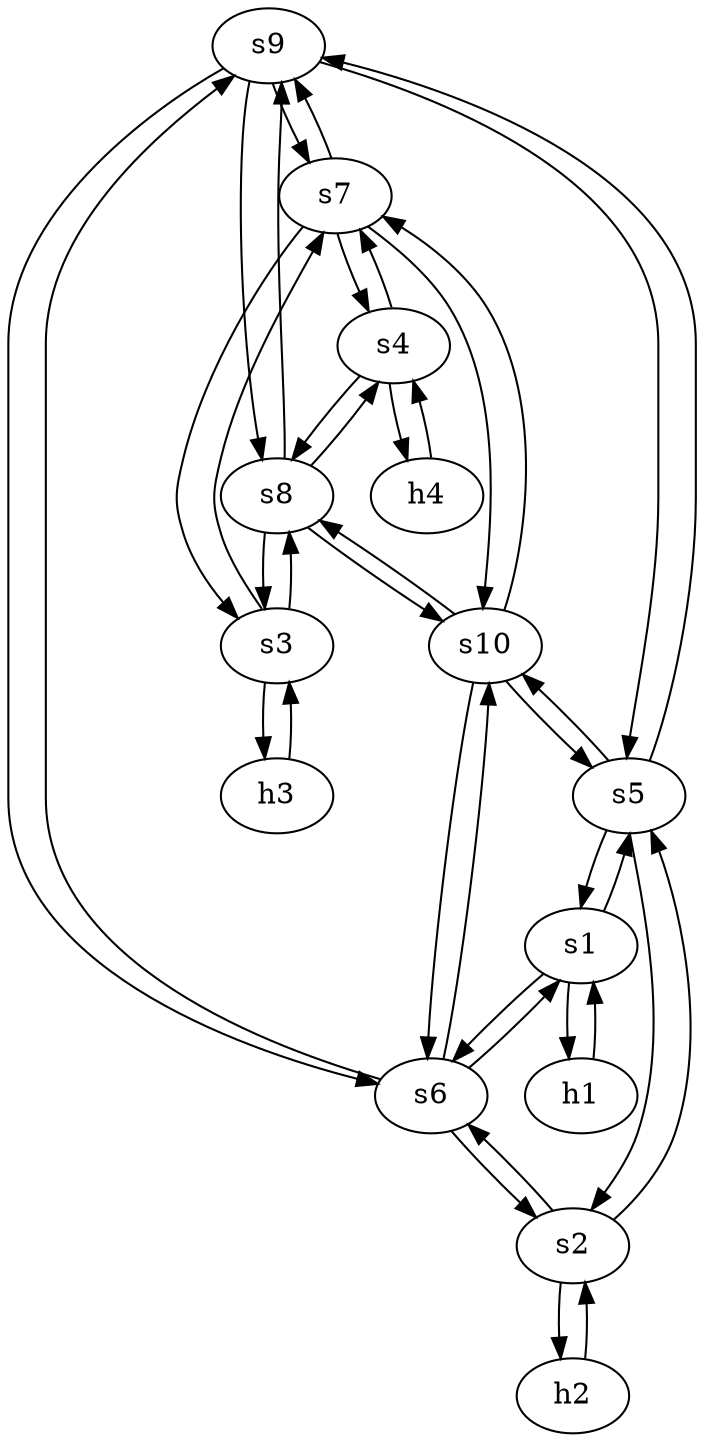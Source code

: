 strict digraph  {
	s9	 [id=9,
		level=core,
		type=switch];
	s7	 [id=7,
		level=aggregation,
		type=switch];
	s9 -> s7	 [capacity="10Gbps",
		cost=1,
		dst_port=0,
		src_port=2];
	s6	 [id=6,
		level=aggregation,
		type=switch];
	s9 -> s6	 [capacity="10Gbps",
		cost=1,
		dst_port=0,
		src_port=1];
	s8	 [id=8,
		level=aggregation,
		type=switch];
	s9 -> s8	 [capacity="10Gbps",
		cost=1,
		dst_port=0,
		src_port=3];
	s5	 [id=5,
		level=aggregation,
		type=switch];
	s9 -> s5	 [capacity="10Gbps",
		cost=1,
		dst_port=0,
		src_port=0];
	s10	 [id=10,
		level=core,
		type=switch];
	s10 -> s7	 [capacity="10Gbps",
		cost=1,
		dst_port=1,
		src_port=2];
	s10 -> s6	 [capacity="10Gbps",
		cost=1,
		dst_port=1,
		src_port=1];
	s10 -> s8	 [capacity="10Gbps",
		cost=1,
		dst_port=1,
		src_port=3];
	s10 -> s5	 [capacity="10Gbps",
		cost=1,
		dst_port=1,
		src_port=0];
	h2	 [ip="111.0.0.2",
		mac="0:0:0:0:0:2",
		type=host];
	s2	 [id=2,
		level="edge",
		type=switch];
	h2 -> s2	 [capacity="1Gbps",
		cost=1,
		dst_port=2,
		src_port=0];
	h3	 [ip="111.0.0.3",
		mac="0:0:0:0:0:3",
		type=host];
	s3	 [id=3,
		level="edge",
		type=switch];
	h3 -> s3	 [capacity="1Gbps",
		cost=1,
		dst_port=2,
		src_port=0];
	s1	 [id=1,
		level="edge",
		type=switch];
	h1	 [ip="111.0.0.1",
		mac="0:0:0:0:0:1",
		type=host];
	s1 -> h1	 [capacity="1Gbps",
		cost=1,
		dst_port=0,
		src_port=2];
	s1 -> s6	 [capacity="10Gbps",
		cost=1,
		dst_port=2,
		src_port=1];
	s1 -> s5	 [capacity="10Gbps",
		cost=1,
		dst_port=2,
		src_port=0];
	h1 -> s1	 [capacity="1Gbps",
		cost=1,
		dst_port=2,
		src_port=0];
	s7 -> s9	 [capacity="10Gbps",
		cost=1,
		dst_port=2,
		src_port=0];
	s7 -> s10	 [capacity="10Gbps",
		cost=1,
		dst_port=2,
		src_port=1];
	s4	 [id=4,
		level="edge",
		type=switch];
	s7 -> s4	 [capacity="10Gbps",
		cost=1,
		dst_port=0,
		src_port=3];
	s7 -> s3	 [capacity="10Gbps",
		cost=1,
		dst_port=0,
		src_port=2];
	s6 -> s9	 [capacity="10Gbps",
		cost=1,
		dst_port=1,
		src_port=0];
	s6 -> s10	 [capacity="10Gbps",
		cost=1,
		dst_port=1,
		src_port=1];
	s6 -> s1	 [capacity="10Gbps",
		cost=1,
		dst_port=1,
		src_port=2];
	s6 -> s2	 [capacity="10Gbps",
		cost=1,
		dst_port=1,
		src_port=3];
	h4	 [ip="111.0.0.4",
		mac="0:0:0:0:0:4",
		type=host];
	h4 -> s4	 [capacity="1Gbps",
		cost=1,
		dst_port=2,
		src_port=0];
	s4 -> s7	 [capacity="10Gbps",
		cost=1,
		dst_port=3,
		src_port=0];
	s4 -> h4	 [capacity="1Gbps",
		cost=1,
		dst_port=0,
		src_port=2];
	s4 -> s8	 [capacity="10Gbps",
		cost=1,
		dst_port=3,
		src_port=1];
	s3 -> h3	 [capacity="1Gbps",
		cost=1,
		dst_port=0,
		src_port=2];
	s3 -> s7	 [capacity="10Gbps",
		cost=1,
		dst_port=2,
		src_port=0];
	s3 -> s8	 [capacity="10Gbps",
		cost=1,
		dst_port=2,
		src_port=1];
	s8 -> s9	 [capacity="10Gbps",
		cost=1,
		dst_port=3,
		src_port=0];
	s8 -> s10	 [capacity="10Gbps",
		cost=1,
		dst_port=3,
		src_port=1];
	s8 -> s4	 [capacity="10Gbps",
		cost=1,
		dst_port=1,
		src_port=3];
	s8 -> s3	 [capacity="10Gbps",
		cost=1,
		dst_port=1,
		src_port=2];
	s5 -> s9	 [capacity="10Gbps",
		cost=1,
		dst_port=0,
		src_port=0];
	s5 -> s10	 [capacity="10Gbps",
		cost=1,
		dst_port=0,
		src_port=1];
	s5 -> s1	 [capacity="10Gbps",
		cost=1,
		dst_port=0,
		src_port=2];
	s5 -> s2	 [capacity="10Gbps",
		cost=1,
		dst_port=0,
		src_port=3];
	s2 -> h2	 [capacity="1Gbps",
		cost=1,
		dst_port=0,
		src_port=2];
	s2 -> s6	 [capacity="10Gbps",
		cost=1,
		dst_port=3,
		src_port=1];
	s2 -> s5	 [capacity="10Gbps",
		cost=1,
		dst_port=3,
		src_port=0];
}
